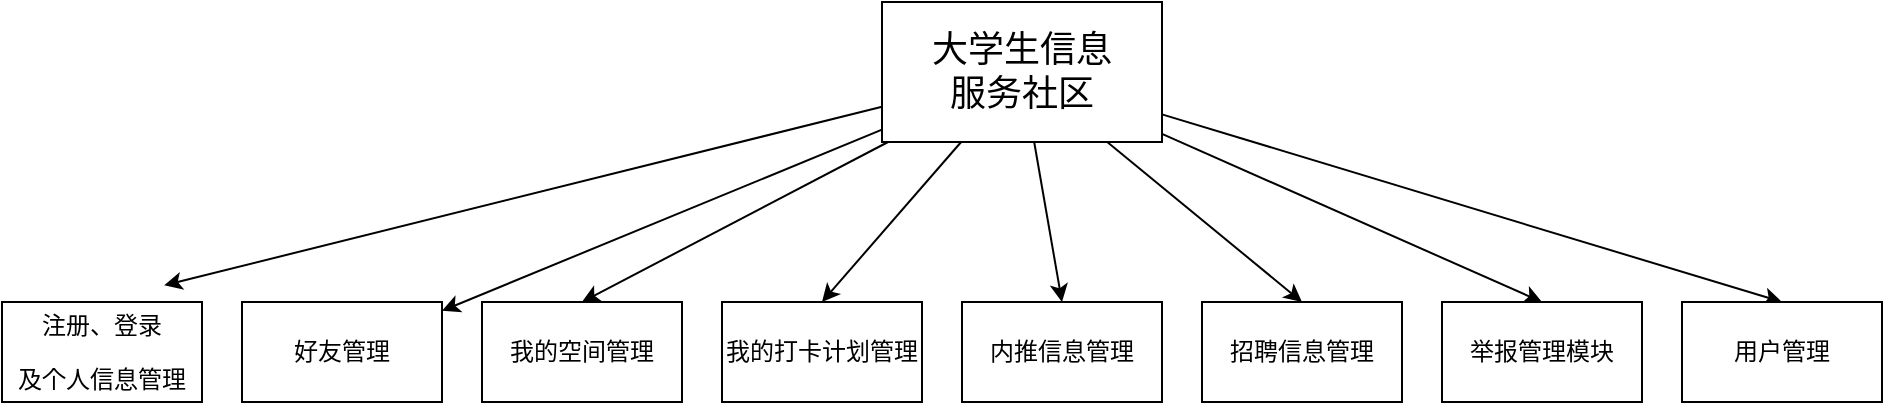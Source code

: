 <mxfile version="16.5.6" type="github">
  <diagram id="prtHgNgQTEPvFCAcTncT" name="Page-1">
    <mxGraphModel dx="1221" dy="644" grid="1" gridSize="10" guides="1" tooltips="1" connect="1" arrows="1" fold="1" page="1" pageScale="1" pageWidth="827" pageHeight="1169" math="0" shadow="0">
      <root>
        <mxCell id="0" />
        <mxCell id="1" parent="0" />
        <mxCell id="LcdX-4mPrk4NQtn-vN0U-13" style="rounded=0;orthogonalLoop=1;jettySize=auto;html=1;entryX=0.811;entryY=-0.167;entryDx=0;entryDy=0;entryPerimeter=0;fontSize=12;" edge="1" parent="1" source="LcdX-4mPrk4NQtn-vN0U-1" target="LcdX-4mPrk4NQtn-vN0U-2">
          <mxGeometry relative="1" as="geometry" />
        </mxCell>
        <mxCell id="LcdX-4mPrk4NQtn-vN0U-14" style="rounded=0;orthogonalLoop=1;jettySize=auto;html=1;fontSize=12;" edge="1" parent="1" source="LcdX-4mPrk4NQtn-vN0U-1" target="LcdX-4mPrk4NQtn-vN0U-3">
          <mxGeometry relative="1" as="geometry" />
        </mxCell>
        <mxCell id="LcdX-4mPrk4NQtn-vN0U-15" style="edgeStyle=none;rounded=0;orthogonalLoop=1;jettySize=auto;html=1;entryX=0.5;entryY=0;entryDx=0;entryDy=0;fontSize=12;" edge="1" parent="1" source="LcdX-4mPrk4NQtn-vN0U-1" target="LcdX-4mPrk4NQtn-vN0U-4">
          <mxGeometry relative="1" as="geometry" />
        </mxCell>
        <mxCell id="LcdX-4mPrk4NQtn-vN0U-16" style="edgeStyle=none;rounded=0;orthogonalLoop=1;jettySize=auto;html=1;entryX=0.5;entryY=0;entryDx=0;entryDy=0;fontSize=12;" edge="1" parent="1" source="LcdX-4mPrk4NQtn-vN0U-1" target="LcdX-4mPrk4NQtn-vN0U-5">
          <mxGeometry relative="1" as="geometry" />
        </mxCell>
        <mxCell id="LcdX-4mPrk4NQtn-vN0U-17" style="edgeStyle=none;rounded=0;orthogonalLoop=1;jettySize=auto;html=1;entryX=0.5;entryY=0;entryDx=0;entryDy=0;fontSize=12;" edge="1" parent="1" source="LcdX-4mPrk4NQtn-vN0U-1" target="LcdX-4mPrk4NQtn-vN0U-6">
          <mxGeometry relative="1" as="geometry" />
        </mxCell>
        <mxCell id="LcdX-4mPrk4NQtn-vN0U-18" style="edgeStyle=none;rounded=0;orthogonalLoop=1;jettySize=auto;html=1;entryX=0.5;entryY=0;entryDx=0;entryDy=0;fontSize=12;" edge="1" parent="1" source="LcdX-4mPrk4NQtn-vN0U-1" target="LcdX-4mPrk4NQtn-vN0U-8">
          <mxGeometry relative="1" as="geometry" />
        </mxCell>
        <mxCell id="LcdX-4mPrk4NQtn-vN0U-19" style="edgeStyle=none;rounded=0;orthogonalLoop=1;jettySize=auto;html=1;entryX=0.5;entryY=0;entryDx=0;entryDy=0;fontSize=12;" edge="1" parent="1" source="LcdX-4mPrk4NQtn-vN0U-1" target="LcdX-4mPrk4NQtn-vN0U-9">
          <mxGeometry relative="1" as="geometry" />
        </mxCell>
        <mxCell id="LcdX-4mPrk4NQtn-vN0U-20" style="edgeStyle=none;rounded=0;orthogonalLoop=1;jettySize=auto;html=1;entryX=0.5;entryY=0;entryDx=0;entryDy=0;fontSize=12;" edge="1" parent="1" source="LcdX-4mPrk4NQtn-vN0U-1" target="LcdX-4mPrk4NQtn-vN0U-10">
          <mxGeometry relative="1" as="geometry" />
        </mxCell>
        <mxCell id="LcdX-4mPrk4NQtn-vN0U-1" value="&lt;font style=&quot;font-size: 18px&quot;&gt;大学生信息&lt;br&gt;服务社区&lt;/font&gt;" style="rounded=0;whiteSpace=wrap;html=1;" vertex="1" parent="1">
          <mxGeometry x="570" y="385" width="140" height="70" as="geometry" />
        </mxCell>
        <mxCell id="LcdX-4mPrk4NQtn-vN0U-2" value="&lt;p class=&quot;MsoNormal&quot; style=&quot;font-size: 12px;&quot;&gt;&lt;font style=&quot;font-size: 12px;&quot;&gt;注册、登录&lt;/font&gt;&lt;/p&gt;&lt;p class=&quot;MsoNormal&quot; style=&quot;font-size: 12px;&quot;&gt;&lt;font style=&quot;font-size: 12px;&quot;&gt;及个人信息管理&lt;/font&gt;&lt;/p&gt;" style="rounded=0;whiteSpace=wrap;html=1;fontSize=12;" vertex="1" parent="1">
          <mxGeometry x="130" y="535" width="100" height="50" as="geometry" />
        </mxCell>
        <mxCell id="LcdX-4mPrk4NQtn-vN0U-3" value="&lt;span style=&quot;font-size: 12px;&quot;&gt;好友管理&lt;/span&gt;" style="rounded=0;whiteSpace=wrap;html=1;fontSize=12;" vertex="1" parent="1">
          <mxGeometry x="250" y="535" width="100" height="50" as="geometry" />
        </mxCell>
        <mxCell id="LcdX-4mPrk4NQtn-vN0U-4" value="&lt;span style=&quot;font-size: 12px;&quot;&gt;我的空间管理&lt;/span&gt;" style="rounded=0;whiteSpace=wrap;html=1;fontSize=12;" vertex="1" parent="1">
          <mxGeometry x="370" y="535" width="100" height="50" as="geometry" />
        </mxCell>
        <mxCell id="LcdX-4mPrk4NQtn-vN0U-5" value="&lt;span style=&quot;font-size: 12px;&quot;&gt;我的打卡计划管理&lt;/span&gt;" style="rounded=0;whiteSpace=wrap;html=1;fontSize=12;" vertex="1" parent="1">
          <mxGeometry x="490" y="535" width="100" height="50" as="geometry" />
        </mxCell>
        <mxCell id="LcdX-4mPrk4NQtn-vN0U-6" value="&lt;span style=&quot;font-size: 12px;&quot;&gt;内推信息管理&lt;/span&gt;" style="rounded=0;whiteSpace=wrap;html=1;fontSize=12;" vertex="1" parent="1">
          <mxGeometry x="610" y="535" width="100" height="50" as="geometry" />
        </mxCell>
        <mxCell id="LcdX-4mPrk4NQtn-vN0U-8" value="&lt;span style=&quot;font-size: 12px;&quot;&gt;招聘信息管理&lt;/span&gt;" style="rounded=0;whiteSpace=wrap;html=1;fontSize=12;" vertex="1" parent="1">
          <mxGeometry x="730" y="535" width="100" height="50" as="geometry" />
        </mxCell>
        <mxCell id="LcdX-4mPrk4NQtn-vN0U-9" value="&lt;span style=&quot;font-size: 12px;&quot;&gt;举报管理模块&lt;/span&gt;" style="rounded=0;whiteSpace=wrap;html=1;fontSize=12;" vertex="1" parent="1">
          <mxGeometry x="850" y="535" width="100" height="50" as="geometry" />
        </mxCell>
        <mxCell id="LcdX-4mPrk4NQtn-vN0U-10" value="&lt;span style=&quot;font-size: 12px;&quot;&gt;用户管理&lt;/span&gt;" style="rounded=0;whiteSpace=wrap;html=1;fontSize=12;" vertex="1" parent="1">
          <mxGeometry x="970" y="535" width="100" height="50" as="geometry" />
        </mxCell>
      </root>
    </mxGraphModel>
  </diagram>
</mxfile>
